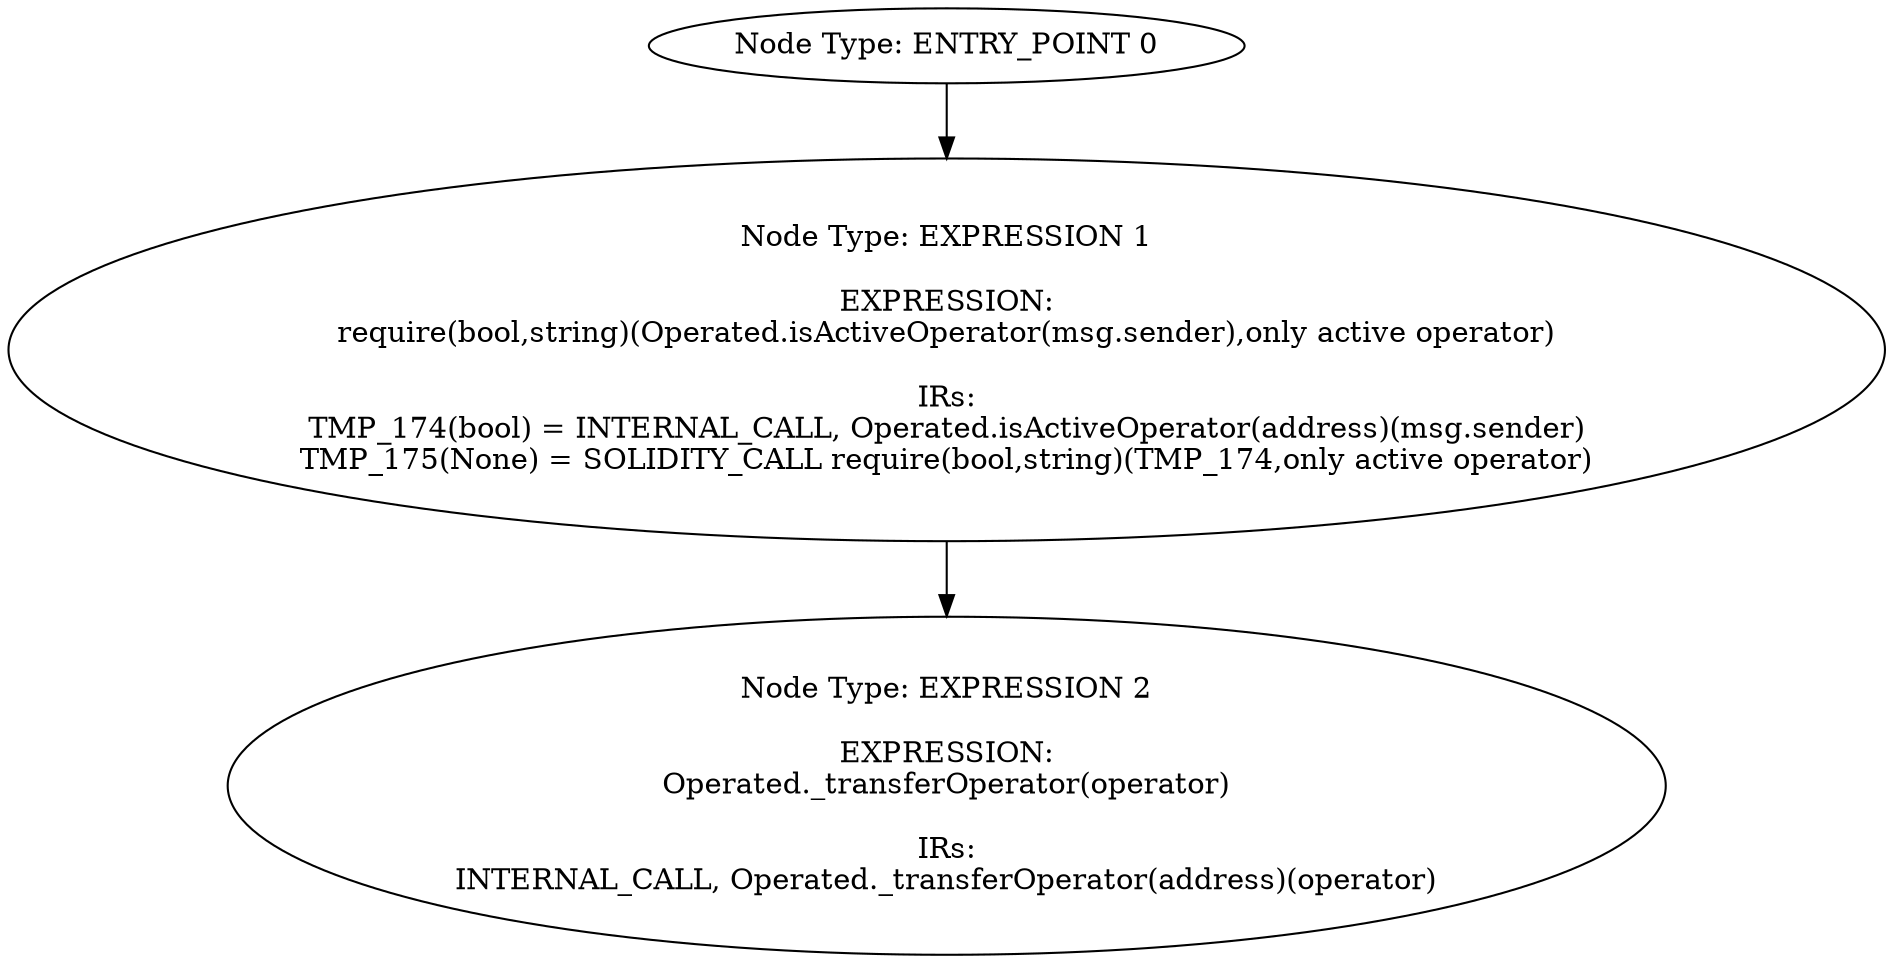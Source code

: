 digraph{
0[label="Node Type: ENTRY_POINT 0
"];
0->1;
1[label="Node Type: EXPRESSION 1

EXPRESSION:
require(bool,string)(Operated.isActiveOperator(msg.sender),only active operator)

IRs:
TMP_174(bool) = INTERNAL_CALL, Operated.isActiveOperator(address)(msg.sender)
TMP_175(None) = SOLIDITY_CALL require(bool,string)(TMP_174,only active operator)"];
1->2;
2[label="Node Type: EXPRESSION 2

EXPRESSION:
Operated._transferOperator(operator)

IRs:
INTERNAL_CALL, Operated._transferOperator(address)(operator)"];
}
